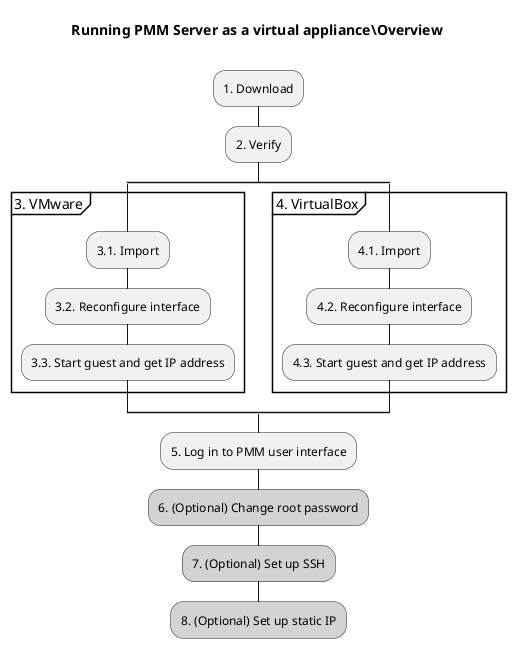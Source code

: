 ' Diagram showing sequence of tasks to set up Virtual Appliance
' Syntax: https://plantuml.com/activity-diagram-beta
' Icons: https://plantuml.com/openiconic
' Colour: https://plantuml.com/color
' Text: https://plantuml.com/creole
@startuml "setting-up_server_virtual-appliance"
skinparam ArrowHeadColor none
title Running PMM Server as a virtual appliance\Overview\n
:1. Download;
:2. Verify;
split
partition "3. VMware" {
	:3.1. Import;
	:3.2. Reconfigure interface;
	:3.3. Start guest and get IP address;
}
split again
partition "4. VirtualBox" {
	:4.1. Import;
	:4.2. Reconfigure interface;
	:4.3. Start guest and get IP address;
}
end split
:5. Log in to PMM user interface;
#lightgrey:6. (Optional) Change root password;
#lightgrey:7. (Optional) Set up SSH;
#lightgrey:8. (Optional) Set up static IP;
@enduml
